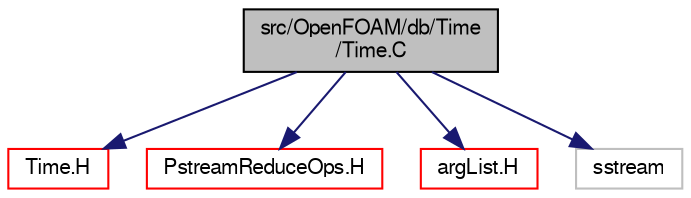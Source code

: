digraph "src/OpenFOAM/db/Time/Time.C"
{
  bgcolor="transparent";
  edge [fontname="FreeSans",fontsize="10",labelfontname="FreeSans",labelfontsize="10"];
  node [fontname="FreeSans",fontsize="10",shape=record];
  Node0 [label="src/OpenFOAM/db/Time\l/Time.C",height=0.2,width=0.4,color="black", fillcolor="grey75", style="filled", fontcolor="black"];
  Node0 -> Node1 [color="midnightblue",fontsize="10",style="solid",fontname="FreeSans"];
  Node1 [label="Time.H",height=0.2,width=0.4,color="red",URL="$a09311.html"];
  Node0 -> Node149 [color="midnightblue",fontsize="10",style="solid",fontname="FreeSans"];
  Node149 [label="PstreamReduceOps.H",height=0.2,width=0.4,color="red",URL="$a09146.html"];
  Node0 -> Node155 [color="midnightblue",fontsize="10",style="solid",fontname="FreeSans"];
  Node155 [label="argList.H",height=0.2,width=0.4,color="red",URL="$a10193.html"];
  Node0 -> Node166 [color="midnightblue",fontsize="10",style="solid",fontname="FreeSans"];
  Node166 [label="sstream",height=0.2,width=0.4,color="grey75"];
}
